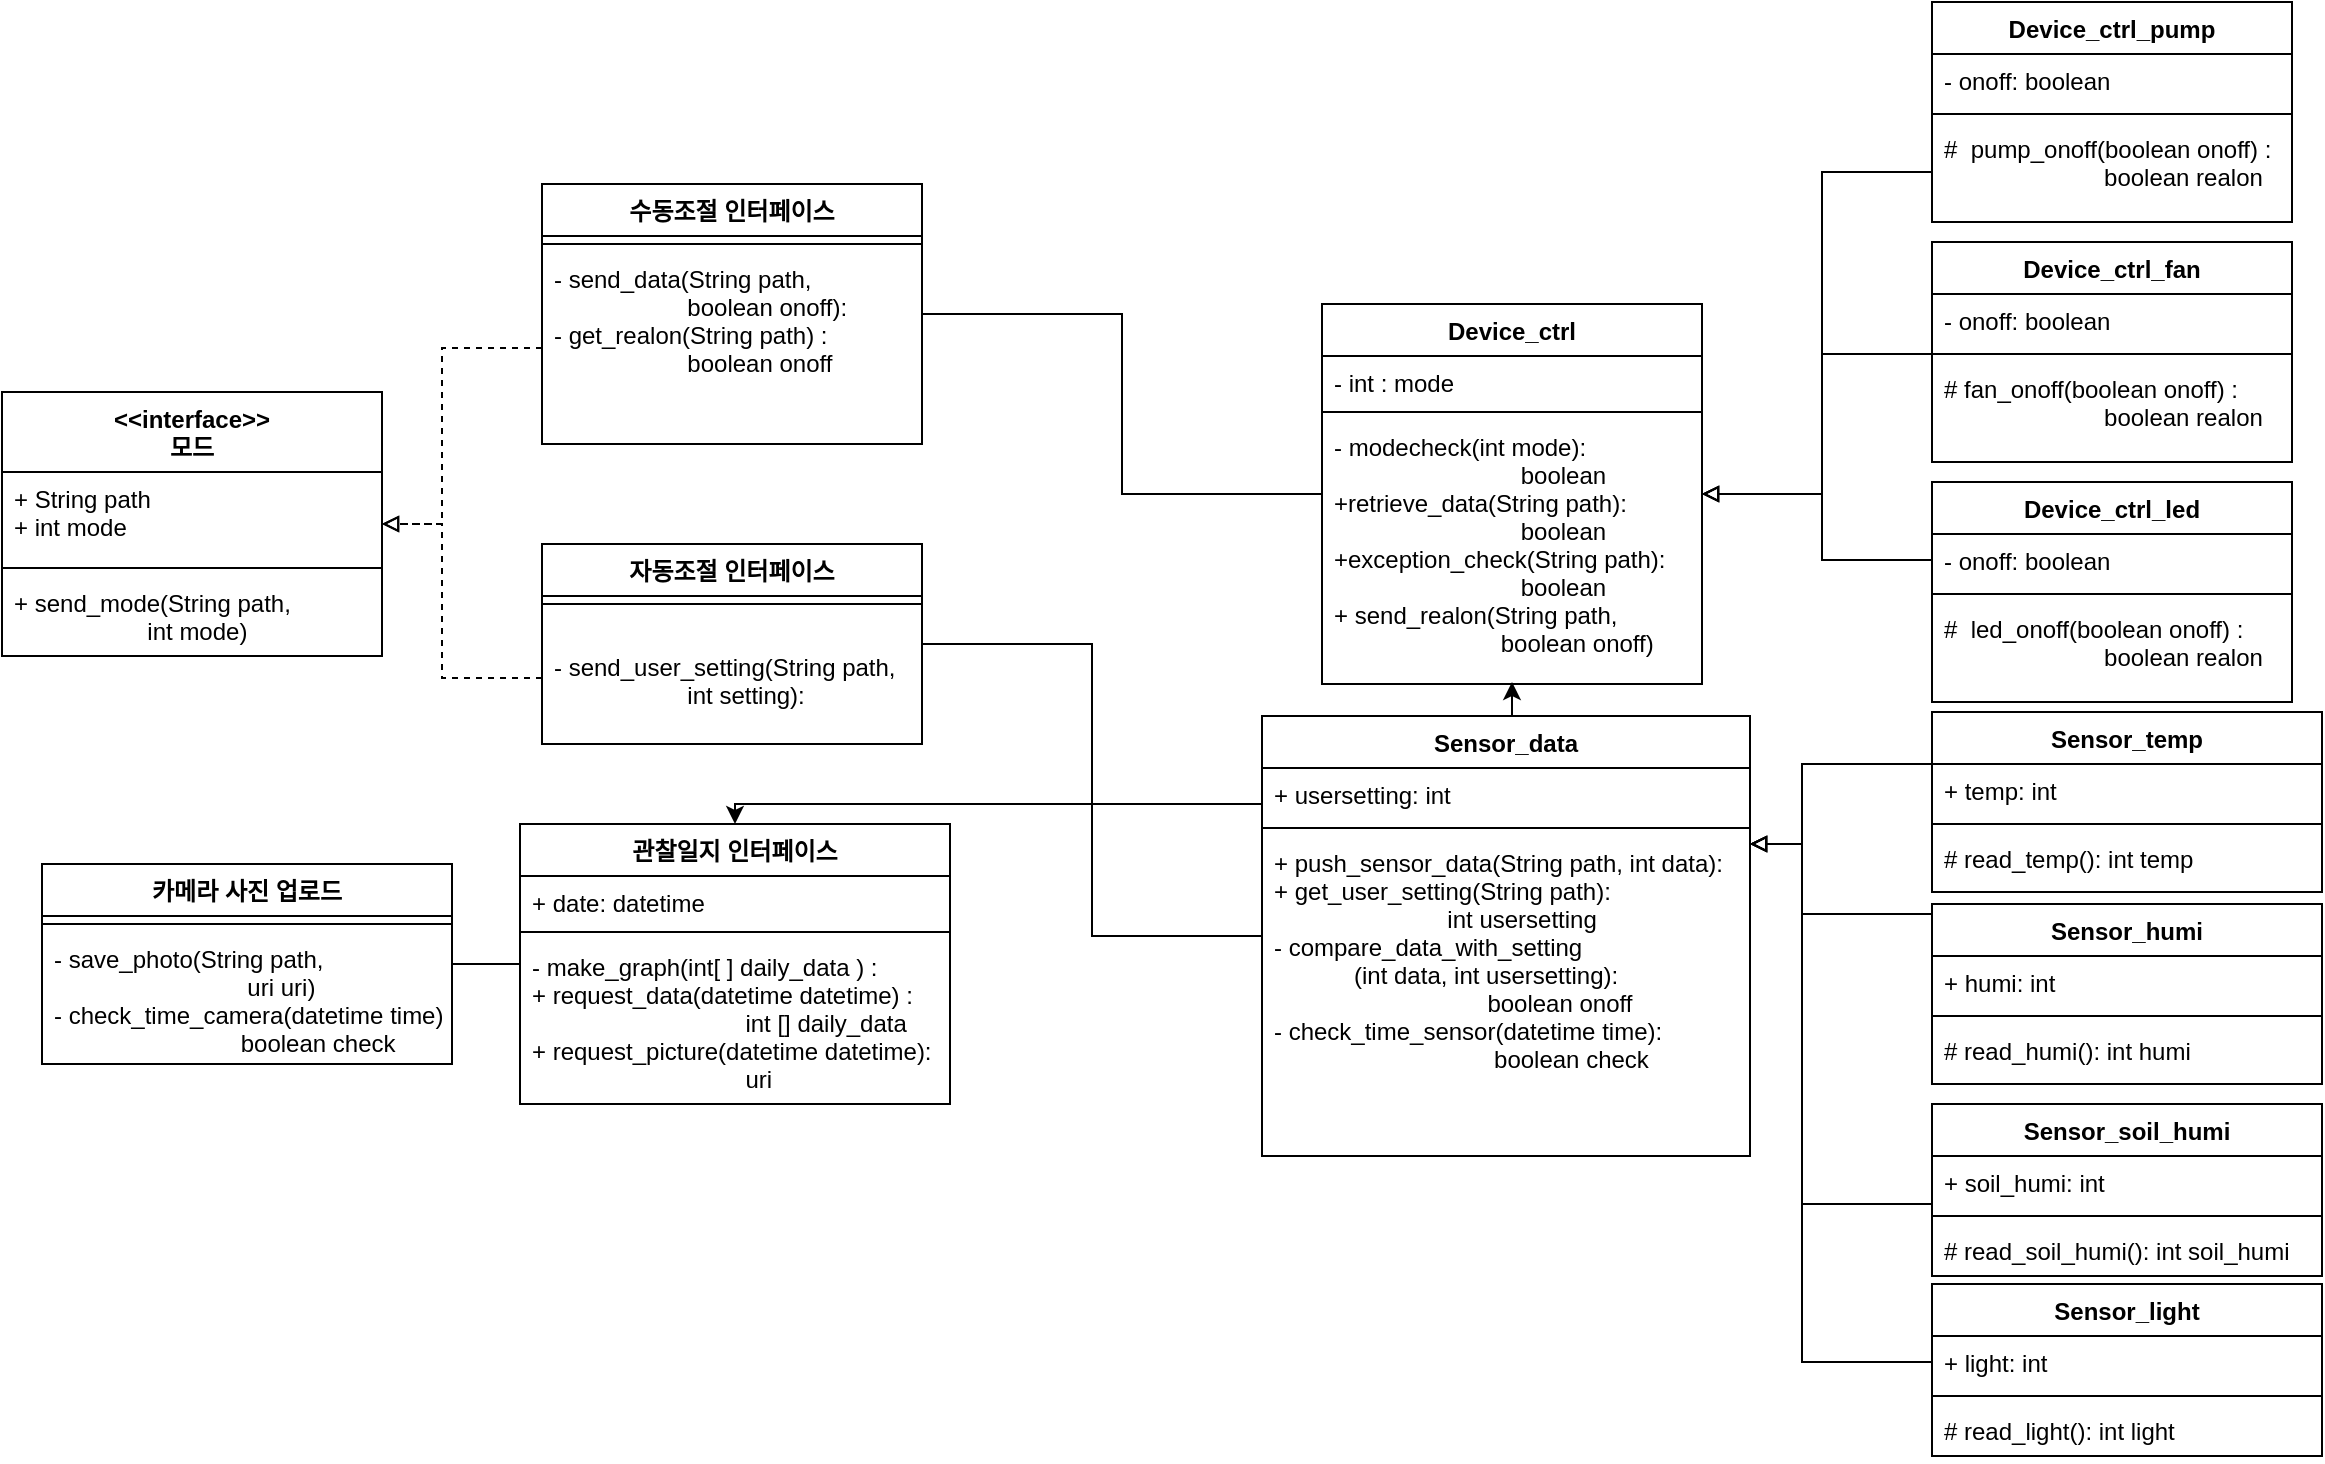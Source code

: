 <mxfile version="20.6.0" type="github">
  <diagram id="1XaObp9uDBfdOyjk7Z0H" name="페이지-1">
    <mxGraphModel dx="3287" dy="2044" grid="1" gridSize="10" guides="1" tooltips="1" connect="1" arrows="1" fold="1" page="1" pageScale="1" pageWidth="827" pageHeight="1169" math="0" shadow="0">
      <root>
        <mxCell id="0" />
        <mxCell id="1" parent="0" />
        <mxCell id="I86NcKJimPg6Q7xcF8Yh-32" style="edgeStyle=orthogonalEdgeStyle;rounded=0;orthogonalLoop=1;jettySize=auto;html=1;exitX=0.5;exitY=0;exitDx=0;exitDy=0;entryX=0.5;entryY=1;entryDx=0;entryDy=0;endArrow=classic;endFill=1;" parent="1" edge="1">
          <mxGeometry relative="1" as="geometry">
            <mxPoint x="-425" y="313" as="sourcePoint" />
            <mxPoint x="-425" y="279" as="targetPoint" />
          </mxGeometry>
        </mxCell>
        <mxCell id="k-zhsy2dJpIwOM4Q3zPo-12" value="관찰일지 인터페이스" style="swimlane;fontStyle=1;align=center;verticalAlign=top;childLayout=stackLayout;horizontal=1;startSize=26;horizontalStack=0;resizeParent=1;resizeParentMax=0;resizeLast=0;collapsible=1;marginBottom=0;" parent="1" vertex="1">
          <mxGeometry x="-921" y="350" width="215" height="140" as="geometry" />
        </mxCell>
        <mxCell id="k-zhsy2dJpIwOM4Q3zPo-13" value="+ date: datetime&#xa;" style="text;strokeColor=none;fillColor=none;align=left;verticalAlign=top;spacingLeft=4;spacingRight=4;overflow=hidden;rotatable=0;points=[[0,0.5],[1,0.5]];portConstraint=eastwest;" parent="k-zhsy2dJpIwOM4Q3zPo-12" vertex="1">
          <mxGeometry y="26" width="215" height="24" as="geometry" />
        </mxCell>
        <mxCell id="k-zhsy2dJpIwOM4Q3zPo-14" value="" style="line;strokeWidth=1;fillColor=none;align=left;verticalAlign=middle;spacingTop=-1;spacingLeft=3;spacingRight=3;rotatable=0;labelPosition=right;points=[];portConstraint=eastwest;strokeColor=inherit;" parent="k-zhsy2dJpIwOM4Q3zPo-12" vertex="1">
          <mxGeometry y="50" width="215" height="8" as="geometry" />
        </mxCell>
        <mxCell id="k-zhsy2dJpIwOM4Q3zPo-15" value="- make_graph(int[ ] daily_data ) :&#xa;+ request_data(datetime datetime) : &#xa;                                int [] daily_data&#xa;+ request_picture(datetime datetime):&#xa;                                uri" style="text;strokeColor=none;fillColor=none;align=left;verticalAlign=top;spacingLeft=4;spacingRight=4;overflow=hidden;rotatable=0;points=[[0,0.5],[1,0.5]];portConstraint=eastwest;" parent="k-zhsy2dJpIwOM4Q3zPo-12" vertex="1">
          <mxGeometry y="58" width="215" height="82" as="geometry" />
        </mxCell>
        <mxCell id="4LXqGNSN8FMaUc9a0r_w-8" style="edgeStyle=orthogonalEdgeStyle;rounded=0;orthogonalLoop=1;jettySize=auto;html=1;exitX=0;exitY=0.25;exitDx=0;exitDy=0;endArrow=block;endFill=0;" parent="1" target="COGvVzHrgGLiA8UMYfeR-40" edge="1">
          <mxGeometry relative="1" as="geometry">
            <mxPoint x="-215" y="395" as="sourcePoint" />
            <mxPoint x="-345" y="423.0" as="targetPoint" />
            <Array as="points">
              <mxPoint x="-280" y="395" />
              <mxPoint x="-280" y="360" />
            </Array>
          </mxGeometry>
        </mxCell>
        <mxCell id="COGvVzHrgGLiA8UMYfeR-3" value="수동조절 인터페이스" style="swimlane;fontStyle=1;align=center;verticalAlign=top;childLayout=stackLayout;horizontal=1;startSize=26;horizontalStack=0;resizeParent=1;resizeParentMax=0;resizeLast=0;collapsible=1;marginBottom=0;" parent="1" vertex="1">
          <mxGeometry x="-910" y="30" width="190" height="130" as="geometry" />
        </mxCell>
        <mxCell id="COGvVzHrgGLiA8UMYfeR-5" value="" style="line;strokeWidth=1;fillColor=none;align=left;verticalAlign=middle;spacingTop=-1;spacingLeft=3;spacingRight=3;rotatable=0;labelPosition=right;points=[];portConstraint=eastwest;strokeColor=inherit;" parent="COGvVzHrgGLiA8UMYfeR-3" vertex="1">
          <mxGeometry y="26" width="190" height="8" as="geometry" />
        </mxCell>
        <mxCell id="COGvVzHrgGLiA8UMYfeR-6" value="- send_data(String path, &#xa;                    boolean onoff):&#xa;- get_realon(String path) :&#xa;                    boolean onoff" style="text;strokeColor=none;fillColor=none;align=left;verticalAlign=top;spacingLeft=4;spacingRight=4;overflow=hidden;rotatable=0;points=[[0,0.5],[1,0.5]];portConstraint=eastwest;" parent="COGvVzHrgGLiA8UMYfeR-3" vertex="1">
          <mxGeometry y="34" width="190" height="96" as="geometry" />
        </mxCell>
        <mxCell id="-yyil3zAyo45Y43qSCRm-5" style="edgeStyle=orthogonalEdgeStyle;rounded=0;orthogonalLoop=1;jettySize=auto;html=1;fontFamily=Helvetica;fontSize=12;fontColor=default;endArrow=none;endFill=0;" parent="1" source="COGvVzHrgGLiA8UMYfeR-13" target="COGvVzHrgGLiA8UMYfeR-3" edge="1">
          <mxGeometry relative="1" as="geometry" />
        </mxCell>
        <mxCell id="COGvVzHrgGLiA8UMYfeR-13" value="Device_ctrl" style="swimlane;fontStyle=1;align=center;verticalAlign=top;childLayout=stackLayout;horizontal=1;startSize=26;horizontalStack=0;resizeParent=1;resizeParentMax=0;resizeLast=0;collapsible=1;marginBottom=0;" parent="1" vertex="1">
          <mxGeometry x="-520" y="90" width="190" height="190" as="geometry" />
        </mxCell>
        <mxCell id="COGvVzHrgGLiA8UMYfeR-14" value="- int : mode&#xa;" style="text;strokeColor=none;fillColor=none;align=left;verticalAlign=top;spacingLeft=4;spacingRight=4;overflow=hidden;rotatable=0;points=[[0,0.5],[1,0.5]];portConstraint=eastwest;" parent="COGvVzHrgGLiA8UMYfeR-13" vertex="1">
          <mxGeometry y="26" width="190" height="24" as="geometry" />
        </mxCell>
        <mxCell id="COGvVzHrgGLiA8UMYfeR-15" value="" style="line;strokeWidth=1;fillColor=none;align=left;verticalAlign=middle;spacingTop=-1;spacingLeft=3;spacingRight=3;rotatable=0;labelPosition=right;points=[];portConstraint=eastwest;strokeColor=inherit;" parent="COGvVzHrgGLiA8UMYfeR-13" vertex="1">
          <mxGeometry y="50" width="190" height="8" as="geometry" />
        </mxCell>
        <mxCell id="COGvVzHrgGLiA8UMYfeR-16" value="- modecheck(int mode): &#xa;                            boolean&#xa;+retrieve_data(String path):&#xa;                            boolean&#xa;+exception_check(String path):&#xa;                            boolean&#xa;+ send_realon(String path,&#xa;                         boolean onoff)" style="text;strokeColor=none;fillColor=none;align=left;verticalAlign=top;spacingLeft=4;spacingRight=4;overflow=hidden;rotatable=0;points=[[0,0.5],[1,0.5]];portConstraint=eastwest;" parent="COGvVzHrgGLiA8UMYfeR-13" vertex="1">
          <mxGeometry y="58" width="190" height="132" as="geometry" />
        </mxCell>
        <mxCell id="COGvVzHrgGLiA8UMYfeR-18" value="자동조절 인터페이스" style="swimlane;fontStyle=1;align=center;verticalAlign=top;childLayout=stackLayout;horizontal=1;startSize=26;horizontalStack=0;resizeParent=1;resizeParentMax=0;resizeLast=0;collapsible=1;marginBottom=0;" parent="1" vertex="1">
          <mxGeometry x="-910" y="210" width="190" height="100" as="geometry" />
        </mxCell>
        <mxCell id="COGvVzHrgGLiA8UMYfeR-20" value="" style="line;strokeWidth=1;fillColor=none;align=left;verticalAlign=middle;spacingTop=-1;spacingLeft=3;spacingRight=3;rotatable=0;labelPosition=right;points=[];portConstraint=eastwest;strokeColor=inherit;" parent="COGvVzHrgGLiA8UMYfeR-18" vertex="1">
          <mxGeometry y="26" width="190" height="8" as="geometry" />
        </mxCell>
        <mxCell id="COGvVzHrgGLiA8UMYfeR-21" value="&#xa;- send_user_setting(String path,&#xa;                    int setting):" style="text;strokeColor=none;fillColor=none;align=left;verticalAlign=top;spacingLeft=4;spacingRight=4;overflow=hidden;rotatable=0;points=[[0,0.5],[1,0.5]];portConstraint=eastwest;" parent="COGvVzHrgGLiA8UMYfeR-18" vertex="1">
          <mxGeometry y="34" width="190" height="66" as="geometry" />
        </mxCell>
        <mxCell id="COGvVzHrgGLiA8UMYfeR-26" style="edgeStyle=orthogonalEdgeStyle;rounded=0;orthogonalLoop=1;jettySize=auto;html=1;endArrow=block;endFill=0;exitX=0;exitY=0.25;exitDx=0;exitDy=0;" parent="1" target="COGvVzHrgGLiA8UMYfeR-40" edge="1">
          <mxGeometry relative="1" as="geometry">
            <mxPoint x="-215" y="531" as="sourcePoint" />
            <mxPoint x="-345" y="423.0" as="targetPoint" />
            <Array as="points">
              <mxPoint x="-215" y="540" />
              <mxPoint x="-280" y="540" />
              <mxPoint x="-280" y="360" />
            </Array>
          </mxGeometry>
        </mxCell>
        <mxCell id="-yyil3zAyo45Y43qSCRm-4" style="edgeStyle=orthogonalEdgeStyle;rounded=0;orthogonalLoop=1;jettySize=auto;html=1;entryX=0.5;entryY=0;entryDx=0;entryDy=0;fontFamily=Helvetica;fontSize=12;fontColor=default;" parent="1" source="COGvVzHrgGLiA8UMYfeR-40" target="k-zhsy2dJpIwOM4Q3zPo-12" edge="1">
          <mxGeometry relative="1" as="geometry">
            <Array as="points">
              <mxPoint x="-814" y="340" />
            </Array>
          </mxGeometry>
        </mxCell>
        <mxCell id="COGvVzHrgGLiA8UMYfeR-40" value="Sensor_data" style="swimlane;fontStyle=1;align=center;verticalAlign=top;childLayout=stackLayout;horizontal=1;startSize=26;horizontalStack=0;resizeParent=1;resizeParentMax=0;resizeLast=0;collapsible=1;marginBottom=0;" parent="1" vertex="1">
          <mxGeometry x="-550" y="296" width="244" height="220" as="geometry" />
        </mxCell>
        <mxCell id="COGvVzHrgGLiA8UMYfeR-41" value="+ usersetting: int" style="text;strokeColor=none;fillColor=none;align=left;verticalAlign=top;spacingLeft=4;spacingRight=4;overflow=hidden;rotatable=0;points=[[0,0.5],[1,0.5]];portConstraint=eastwest;" parent="COGvVzHrgGLiA8UMYfeR-40" vertex="1">
          <mxGeometry y="26" width="244" height="26" as="geometry" />
        </mxCell>
        <mxCell id="COGvVzHrgGLiA8UMYfeR-42" value="" style="line;strokeWidth=1;fillColor=none;align=left;verticalAlign=middle;spacingTop=-1;spacingLeft=3;spacingRight=3;rotatable=0;labelPosition=right;points=[];portConstraint=eastwest;strokeColor=inherit;" parent="COGvVzHrgGLiA8UMYfeR-40" vertex="1">
          <mxGeometry y="52" width="244" height="8" as="geometry" />
        </mxCell>
        <mxCell id="COGvVzHrgGLiA8UMYfeR-43" value="+ push_sensor_data(String path, int data):&#xa;+ get_user_setting(String path):&#xa;                          int usersetting&#xa;- compare_data_with_setting&#xa;            (int data, int usersetting):&#xa;                                boolean onoff&#xa;- check_time_sensor(datetime time):&#xa;                                 boolean check" style="text;strokeColor=none;fillColor=none;align=left;verticalAlign=top;spacingLeft=4;spacingRight=4;overflow=hidden;rotatable=0;points=[[0,0.5],[1,0.5]];portConstraint=eastwest;" parent="COGvVzHrgGLiA8UMYfeR-40" vertex="1">
          <mxGeometry y="60" width="244" height="160" as="geometry" />
        </mxCell>
        <mxCell id="4LXqGNSN8FMaUc9a0r_w-10" style="edgeStyle=orthogonalEdgeStyle;rounded=0;orthogonalLoop=1;jettySize=auto;html=1;endArrow=block;endFill=0;exitX=0;exitY=0.25;exitDx=0;exitDy=0;" parent="1" target="COGvVzHrgGLiA8UMYfeR-43" edge="1">
          <mxGeometry relative="1" as="geometry">
            <mxPoint x="-215" y="320" as="sourcePoint" />
            <mxPoint x="-345" y="374.0" as="targetPoint" />
            <Array as="points">
              <mxPoint x="-280" y="320" />
              <mxPoint x="-280" y="360" />
            </Array>
          </mxGeometry>
        </mxCell>
        <mxCell id="COGvVzHrgGLiA8UMYfeR-48" style="edgeStyle=orthogonalEdgeStyle;rounded=0;orthogonalLoop=1;jettySize=auto;html=1;endArrow=none;endFill=0;" parent="1" source="COGvVzHrgGLiA8UMYfeR-44" target="k-zhsy2dJpIwOM4Q3zPo-12" edge="1">
          <mxGeometry relative="1" as="geometry" />
        </mxCell>
        <mxCell id="COGvVzHrgGLiA8UMYfeR-44" value="카메라 사진 업로드" style="swimlane;fontStyle=1;align=center;verticalAlign=top;childLayout=stackLayout;horizontal=1;startSize=26;horizontalStack=0;resizeParent=1;resizeParentMax=0;resizeLast=0;collapsible=1;marginBottom=0;" parent="1" vertex="1">
          <mxGeometry x="-1160" y="370" width="205" height="100" as="geometry" />
        </mxCell>
        <mxCell id="COGvVzHrgGLiA8UMYfeR-46" value="" style="line;strokeWidth=1;fillColor=none;align=left;verticalAlign=middle;spacingTop=-1;spacingLeft=3;spacingRight=3;rotatable=0;labelPosition=right;points=[];portConstraint=eastwest;strokeColor=inherit;" parent="COGvVzHrgGLiA8UMYfeR-44" vertex="1">
          <mxGeometry y="26" width="205" height="8" as="geometry" />
        </mxCell>
        <mxCell id="COGvVzHrgGLiA8UMYfeR-47" value="- save_photo(String path,&#xa;                             uri uri)&#xa;- check_time_camera(datetime time):&#xa;                            boolean check&#xa;" style="text;strokeColor=none;fillColor=none;align=left;verticalAlign=top;spacingLeft=4;spacingRight=4;overflow=hidden;rotatable=0;points=[[0,0.5],[1,0.5]];portConstraint=eastwest;" parent="COGvVzHrgGLiA8UMYfeR-44" vertex="1">
          <mxGeometry y="34" width="205" height="66" as="geometry" />
        </mxCell>
        <mxCell id="COGvVzHrgGLiA8UMYfeR-49" style="edgeStyle=orthogonalEdgeStyle;rounded=0;orthogonalLoop=1;jettySize=auto;html=1;endArrow=none;endFill=0;" parent="1" source="COGvVzHrgGLiA8UMYfeR-40" target="COGvVzHrgGLiA8UMYfeR-18" edge="1">
          <mxGeometry relative="1" as="geometry" />
        </mxCell>
        <mxCell id="8RBWuSqqxKw9ioQYmUUL-1" value="Sensor_temp" style="swimlane;fontStyle=1;align=center;verticalAlign=top;childLayout=stackLayout;horizontal=1;startSize=26;horizontalStack=0;resizeParent=1;resizeParentMax=0;resizeLast=0;collapsible=1;marginBottom=0;" parent="1" vertex="1">
          <mxGeometry x="-215" y="294" width="195" height="90" as="geometry" />
        </mxCell>
        <mxCell id="8RBWuSqqxKw9ioQYmUUL-2" value="+ temp: int" style="text;strokeColor=none;fillColor=none;align=left;verticalAlign=top;spacingLeft=4;spacingRight=4;overflow=hidden;rotatable=0;points=[[0,0.5],[1,0.5]];portConstraint=eastwest;" parent="8RBWuSqqxKw9ioQYmUUL-1" vertex="1">
          <mxGeometry y="26" width="195" height="26" as="geometry" />
        </mxCell>
        <mxCell id="8RBWuSqqxKw9ioQYmUUL-3" value="" style="line;strokeWidth=1;fillColor=none;align=left;verticalAlign=middle;spacingTop=-1;spacingLeft=3;spacingRight=3;rotatable=0;labelPosition=right;points=[];portConstraint=eastwest;strokeColor=inherit;" parent="8RBWuSqqxKw9ioQYmUUL-1" vertex="1">
          <mxGeometry y="52" width="195" height="8" as="geometry" />
        </mxCell>
        <mxCell id="8RBWuSqqxKw9ioQYmUUL-4" value="# read_temp(): int temp" style="text;strokeColor=none;fillColor=none;align=left;verticalAlign=top;spacingLeft=4;spacingRight=4;overflow=hidden;rotatable=0;points=[[0,0.5],[1,0.5]];portConstraint=eastwest;" parent="8RBWuSqqxKw9ioQYmUUL-1" vertex="1">
          <mxGeometry y="60" width="195" height="30" as="geometry" />
        </mxCell>
        <mxCell id="8RBWuSqqxKw9ioQYmUUL-5" value="Sensor_humi" style="swimlane;fontStyle=1;align=center;verticalAlign=top;childLayout=stackLayout;horizontal=1;startSize=26;horizontalStack=0;resizeParent=1;resizeParentMax=0;resizeLast=0;collapsible=1;marginBottom=0;" parent="1" vertex="1">
          <mxGeometry x="-215" y="390" width="195" height="90" as="geometry" />
        </mxCell>
        <mxCell id="8RBWuSqqxKw9ioQYmUUL-6" value="+ humi: int" style="text;strokeColor=none;fillColor=none;align=left;verticalAlign=top;spacingLeft=4;spacingRight=4;overflow=hidden;rotatable=0;points=[[0,0.5],[1,0.5]];portConstraint=eastwest;" parent="8RBWuSqqxKw9ioQYmUUL-5" vertex="1">
          <mxGeometry y="26" width="195" height="26" as="geometry" />
        </mxCell>
        <mxCell id="8RBWuSqqxKw9ioQYmUUL-7" value="" style="line;strokeWidth=1;fillColor=none;align=left;verticalAlign=middle;spacingTop=-1;spacingLeft=3;spacingRight=3;rotatable=0;labelPosition=right;points=[];portConstraint=eastwest;strokeColor=inherit;" parent="8RBWuSqqxKw9ioQYmUUL-5" vertex="1">
          <mxGeometry y="52" width="195" height="8" as="geometry" />
        </mxCell>
        <mxCell id="8RBWuSqqxKw9ioQYmUUL-8" value="# read_humi(): int humi" style="text;strokeColor=none;fillColor=none;align=left;verticalAlign=top;spacingLeft=4;spacingRight=4;overflow=hidden;rotatable=0;points=[[0,0.5],[1,0.5]];portConstraint=eastwest;" parent="8RBWuSqqxKw9ioQYmUUL-5" vertex="1">
          <mxGeometry y="60" width="195" height="30" as="geometry" />
        </mxCell>
        <mxCell id="8RBWuSqqxKw9ioQYmUUL-9" value="Sensor_soil_humi" style="swimlane;fontStyle=1;align=center;verticalAlign=top;childLayout=stackLayout;horizontal=1;startSize=26;horizontalStack=0;resizeParent=1;resizeParentMax=0;resizeLast=0;collapsible=1;marginBottom=0;" parent="1" vertex="1">
          <mxGeometry x="-215" y="490" width="195" height="86" as="geometry" />
        </mxCell>
        <mxCell id="8RBWuSqqxKw9ioQYmUUL-10" value="+ soil_humi: int" style="text;strokeColor=none;fillColor=none;align=left;verticalAlign=top;spacingLeft=4;spacingRight=4;overflow=hidden;rotatable=0;points=[[0,0.5],[1,0.5]];portConstraint=eastwest;" parent="8RBWuSqqxKw9ioQYmUUL-9" vertex="1">
          <mxGeometry y="26" width="195" height="26" as="geometry" />
        </mxCell>
        <mxCell id="8RBWuSqqxKw9ioQYmUUL-11" value="" style="line;strokeWidth=1;fillColor=none;align=left;verticalAlign=middle;spacingTop=-1;spacingLeft=3;spacingRight=3;rotatable=0;labelPosition=right;points=[];portConstraint=eastwest;strokeColor=inherit;" parent="8RBWuSqqxKw9ioQYmUUL-9" vertex="1">
          <mxGeometry y="52" width="195" height="8" as="geometry" />
        </mxCell>
        <mxCell id="8RBWuSqqxKw9ioQYmUUL-12" value="# read_soil_humi(): int soil_humi" style="text;strokeColor=none;fillColor=none;align=left;verticalAlign=top;spacingLeft=4;spacingRight=4;overflow=hidden;rotatable=0;points=[[0,0.5],[1,0.5]];portConstraint=eastwest;" parent="8RBWuSqqxKw9ioQYmUUL-9" vertex="1">
          <mxGeometry y="60" width="195" height="26" as="geometry" />
        </mxCell>
        <mxCell id="8RBWuSqqxKw9ioQYmUUL-13" value="Sensor_light" style="swimlane;fontStyle=1;align=center;verticalAlign=top;childLayout=stackLayout;horizontal=1;startSize=26;horizontalStack=0;resizeParent=1;resizeParentMax=0;resizeLast=0;collapsible=1;marginBottom=0;" parent="1" vertex="1">
          <mxGeometry x="-215" y="580" width="195" height="86" as="geometry" />
        </mxCell>
        <mxCell id="8RBWuSqqxKw9ioQYmUUL-14" value="+ light: int" style="text;strokeColor=none;fillColor=none;align=left;verticalAlign=top;spacingLeft=4;spacingRight=4;overflow=hidden;rotatable=0;points=[[0,0.5],[1,0.5]];portConstraint=eastwest;" parent="8RBWuSqqxKw9ioQYmUUL-13" vertex="1">
          <mxGeometry y="26" width="195" height="26" as="geometry" />
        </mxCell>
        <mxCell id="8RBWuSqqxKw9ioQYmUUL-15" value="" style="line;strokeWidth=1;fillColor=none;align=left;verticalAlign=middle;spacingTop=-1;spacingLeft=3;spacingRight=3;rotatable=0;labelPosition=right;points=[];portConstraint=eastwest;strokeColor=inherit;" parent="8RBWuSqqxKw9ioQYmUUL-13" vertex="1">
          <mxGeometry y="52" width="195" height="8" as="geometry" />
        </mxCell>
        <mxCell id="8RBWuSqqxKw9ioQYmUUL-16" value="# read_light(): int light" style="text;strokeColor=none;fillColor=none;align=left;verticalAlign=top;spacingLeft=4;spacingRight=4;overflow=hidden;rotatable=0;points=[[0,0.5],[1,0.5]];portConstraint=eastwest;" parent="8RBWuSqqxKw9ioQYmUUL-13" vertex="1">
          <mxGeometry y="60" width="195" height="26" as="geometry" />
        </mxCell>
        <mxCell id="8RBWuSqqxKw9ioQYmUUL-17" style="edgeStyle=orthogonalEdgeStyle;rounded=0;orthogonalLoop=1;jettySize=auto;html=1;endArrow=block;endFill=0;" parent="1" source="8RBWuSqqxKw9ioQYmUUL-14" target="COGvVzHrgGLiA8UMYfeR-43" edge="1">
          <mxGeometry relative="1" as="geometry">
            <Array as="points">
              <mxPoint x="-280" y="619" />
              <mxPoint x="-280" y="360" />
            </Array>
          </mxGeometry>
        </mxCell>
        <mxCell id="nRhzsG0CF68kab8Yw5xL-2" value="Device_ctrl_pump" style="swimlane;fontStyle=1;align=center;verticalAlign=top;childLayout=stackLayout;horizontal=1;startSize=26;horizontalStack=0;resizeParent=1;resizeParentMax=0;resizeLast=0;collapsible=1;marginBottom=0;" parent="1" vertex="1">
          <mxGeometry x="-215" y="-61" width="180" height="110" as="geometry" />
        </mxCell>
        <mxCell id="nRhzsG0CF68kab8Yw5xL-3" value="- onoff: boolean" style="text;strokeColor=none;fillColor=none;align=left;verticalAlign=top;spacingLeft=4;spacingRight=4;overflow=hidden;rotatable=0;points=[[0,0.5],[1,0.5]];portConstraint=eastwest;" parent="nRhzsG0CF68kab8Yw5xL-2" vertex="1">
          <mxGeometry y="26" width="180" height="26" as="geometry" />
        </mxCell>
        <mxCell id="nRhzsG0CF68kab8Yw5xL-4" value="" style="line;strokeWidth=1;fillColor=none;align=left;verticalAlign=middle;spacingTop=-1;spacingLeft=3;spacingRight=3;rotatable=0;labelPosition=right;points=[];portConstraint=eastwest;strokeColor=inherit;" parent="nRhzsG0CF68kab8Yw5xL-2" vertex="1">
          <mxGeometry y="52" width="180" height="8" as="geometry" />
        </mxCell>
        <mxCell id="nRhzsG0CF68kab8Yw5xL-5" value="#  pump_onoff(boolean onoff) :&#xa;                        boolean realon " style="text;strokeColor=none;fillColor=none;align=left;verticalAlign=top;spacingLeft=4;spacingRight=4;overflow=hidden;rotatable=0;points=[[0,0.5],[1,0.5]];portConstraint=eastwest;" parent="nRhzsG0CF68kab8Yw5xL-2" vertex="1">
          <mxGeometry y="60" width="180" height="50" as="geometry" />
        </mxCell>
        <mxCell id="nRhzsG0CF68kab8Yw5xL-6" value="Device_ctrl_fan" style="swimlane;fontStyle=1;align=center;verticalAlign=top;childLayout=stackLayout;horizontal=1;startSize=26;horizontalStack=0;resizeParent=1;resizeParentMax=0;resizeLast=0;collapsible=1;marginBottom=0;" parent="1" vertex="1">
          <mxGeometry x="-215" y="59" width="180" height="110" as="geometry" />
        </mxCell>
        <mxCell id="nRhzsG0CF68kab8Yw5xL-7" value="- onoff: boolean" style="text;strokeColor=none;fillColor=none;align=left;verticalAlign=top;spacingLeft=4;spacingRight=4;overflow=hidden;rotatable=0;points=[[0,0.5],[1,0.5]];portConstraint=eastwest;" parent="nRhzsG0CF68kab8Yw5xL-6" vertex="1">
          <mxGeometry y="26" width="180" height="26" as="geometry" />
        </mxCell>
        <mxCell id="nRhzsG0CF68kab8Yw5xL-8" value="" style="line;strokeWidth=1;fillColor=none;align=left;verticalAlign=middle;spacingTop=-1;spacingLeft=3;spacingRight=3;rotatable=0;labelPosition=right;points=[];portConstraint=eastwest;strokeColor=inherit;" parent="nRhzsG0CF68kab8Yw5xL-6" vertex="1">
          <mxGeometry y="52" width="180" height="8" as="geometry" />
        </mxCell>
        <mxCell id="nRhzsG0CF68kab8Yw5xL-9" value="# fan_onoff(boolean onoff) :&#xa;                        boolean realon " style="text;strokeColor=none;fillColor=none;align=left;verticalAlign=top;spacingLeft=4;spacingRight=4;overflow=hidden;rotatable=0;points=[[0,0.5],[1,0.5]];portConstraint=eastwest;" parent="nRhzsG0CF68kab8Yw5xL-6" vertex="1">
          <mxGeometry y="60" width="180" height="50" as="geometry" />
        </mxCell>
        <mxCell id="nRhzsG0CF68kab8Yw5xL-10" value="Device_ctrl_led" style="swimlane;fontStyle=1;align=center;verticalAlign=top;childLayout=stackLayout;horizontal=1;startSize=26;horizontalStack=0;resizeParent=1;resizeParentMax=0;resizeLast=0;collapsible=1;marginBottom=0;" parent="1" vertex="1">
          <mxGeometry x="-215" y="179" width="180" height="110" as="geometry" />
        </mxCell>
        <mxCell id="nRhzsG0CF68kab8Yw5xL-11" value="- onoff: boolean" style="text;strokeColor=none;fillColor=none;align=left;verticalAlign=top;spacingLeft=4;spacingRight=4;overflow=hidden;rotatable=0;points=[[0,0.5],[1,0.5]];portConstraint=eastwest;" parent="nRhzsG0CF68kab8Yw5xL-10" vertex="1">
          <mxGeometry y="26" width="180" height="26" as="geometry" />
        </mxCell>
        <mxCell id="nRhzsG0CF68kab8Yw5xL-12" value="" style="line;strokeWidth=1;fillColor=none;align=left;verticalAlign=middle;spacingTop=-1;spacingLeft=3;spacingRight=3;rotatable=0;labelPosition=right;points=[];portConstraint=eastwest;strokeColor=inherit;" parent="nRhzsG0CF68kab8Yw5xL-10" vertex="1">
          <mxGeometry y="52" width="180" height="8" as="geometry" />
        </mxCell>
        <mxCell id="nRhzsG0CF68kab8Yw5xL-13" value="#  led_onoff(boolean onoff) :&#xa;                        boolean realon " style="text;strokeColor=none;fillColor=none;align=left;verticalAlign=top;spacingLeft=4;spacingRight=4;overflow=hidden;rotatable=0;points=[[0,0.5],[1,0.5]];portConstraint=eastwest;" parent="nRhzsG0CF68kab8Yw5xL-10" vertex="1">
          <mxGeometry y="60" width="180" height="50" as="geometry" />
        </mxCell>
        <mxCell id="nRhzsG0CF68kab8Yw5xL-14" style="edgeStyle=orthogonalEdgeStyle;rounded=0;orthogonalLoop=1;jettySize=auto;html=1;endArrow=block;endFill=0;" parent="1" source="nRhzsG0CF68kab8Yw5xL-5" target="COGvVzHrgGLiA8UMYfeR-13" edge="1">
          <mxGeometry relative="1" as="geometry">
            <Array as="points">
              <mxPoint x="-270" y="24" />
              <mxPoint x="-270" y="185" />
            </Array>
          </mxGeometry>
        </mxCell>
        <mxCell id="nRhzsG0CF68kab8Yw5xL-15" style="edgeStyle=orthogonalEdgeStyle;rounded=0;orthogonalLoop=1;jettySize=auto;html=1;endArrow=block;endFill=0;" parent="1" source="nRhzsG0CF68kab8Yw5xL-8" target="COGvVzHrgGLiA8UMYfeR-13" edge="1">
          <mxGeometry relative="1" as="geometry">
            <Array as="points">
              <mxPoint x="-270" y="115" />
              <mxPoint x="-270" y="185" />
            </Array>
          </mxGeometry>
        </mxCell>
        <mxCell id="nRhzsG0CF68kab8Yw5xL-16" style="edgeStyle=orthogonalEdgeStyle;rounded=0;orthogonalLoop=1;jettySize=auto;html=1;endArrow=block;endFill=0;" parent="1" source="nRhzsG0CF68kab8Yw5xL-11" target="COGvVzHrgGLiA8UMYfeR-13" edge="1">
          <mxGeometry relative="1" as="geometry">
            <Array as="points">
              <mxPoint x="-270" y="218" />
              <mxPoint x="-270" y="185" />
            </Array>
          </mxGeometry>
        </mxCell>
        <mxCell id="nRhzsG0CF68kab8Yw5xL-17" value="&lt;&lt;interface&gt;&gt; &#xa;모드" style="swimlane;fontStyle=1;align=center;verticalAlign=top;childLayout=stackLayout;horizontal=1;startSize=40;horizontalStack=0;resizeParent=1;resizeParentMax=0;resizeLast=0;collapsible=1;marginBottom=0;" parent="1" vertex="1">
          <mxGeometry x="-1180" y="134" width="190" height="132" as="geometry" />
        </mxCell>
        <mxCell id="nRhzsG0CF68kab8Yw5xL-18" value="+ String path&#xa;+ int mode" style="text;strokeColor=none;fillColor=none;align=left;verticalAlign=top;spacingLeft=4;spacingRight=4;overflow=hidden;rotatable=0;points=[[0,0.5],[1,0.5]];portConstraint=eastwest;" parent="nRhzsG0CF68kab8Yw5xL-17" vertex="1">
          <mxGeometry y="40" width="190" height="44" as="geometry" />
        </mxCell>
        <mxCell id="nRhzsG0CF68kab8Yw5xL-19" value="" style="line;strokeWidth=1;fillColor=none;align=left;verticalAlign=middle;spacingTop=-1;spacingLeft=3;spacingRight=3;rotatable=0;labelPosition=right;points=[];portConstraint=eastwest;strokeColor=inherit;" parent="nRhzsG0CF68kab8Yw5xL-17" vertex="1">
          <mxGeometry y="84" width="190" height="8" as="geometry" />
        </mxCell>
        <mxCell id="nRhzsG0CF68kab8Yw5xL-20" value="+ send_mode(String path,&#xa;                    int mode)" style="text;strokeColor=none;fillColor=none;align=left;verticalAlign=top;spacingLeft=4;spacingRight=4;overflow=hidden;rotatable=0;points=[[0,0.5],[1,0.5]];portConstraint=eastwest;" parent="nRhzsG0CF68kab8Yw5xL-17" vertex="1">
          <mxGeometry y="92" width="190" height="40" as="geometry" />
        </mxCell>
        <mxCell id="nRhzsG0CF68kab8Yw5xL-21" style="edgeStyle=orthogonalEdgeStyle;rounded=0;orthogonalLoop=1;jettySize=auto;html=1;endArrow=block;endFill=0;dashed=1;" parent="1" source="COGvVzHrgGLiA8UMYfeR-6" target="nRhzsG0CF68kab8Yw5xL-17" edge="1">
          <mxGeometry relative="1" as="geometry">
            <Array as="points">
              <mxPoint x="-960" y="112" />
              <mxPoint x="-960" y="200" />
            </Array>
          </mxGeometry>
        </mxCell>
        <mxCell id="nRhzsG0CF68kab8Yw5xL-22" style="edgeStyle=orthogonalEdgeStyle;rounded=0;orthogonalLoop=1;jettySize=auto;html=1;endArrow=block;endFill=0;dashed=1;exitX=0;exitY=0.5;exitDx=0;exitDy=0;" parent="1" source="COGvVzHrgGLiA8UMYfeR-21" target="nRhzsG0CF68kab8Yw5xL-17" edge="1">
          <mxGeometry relative="1" as="geometry">
            <Array as="points">
              <mxPoint x="-960" y="277" />
              <mxPoint x="-960" y="200" />
            </Array>
          </mxGeometry>
        </mxCell>
      </root>
    </mxGraphModel>
  </diagram>
</mxfile>
